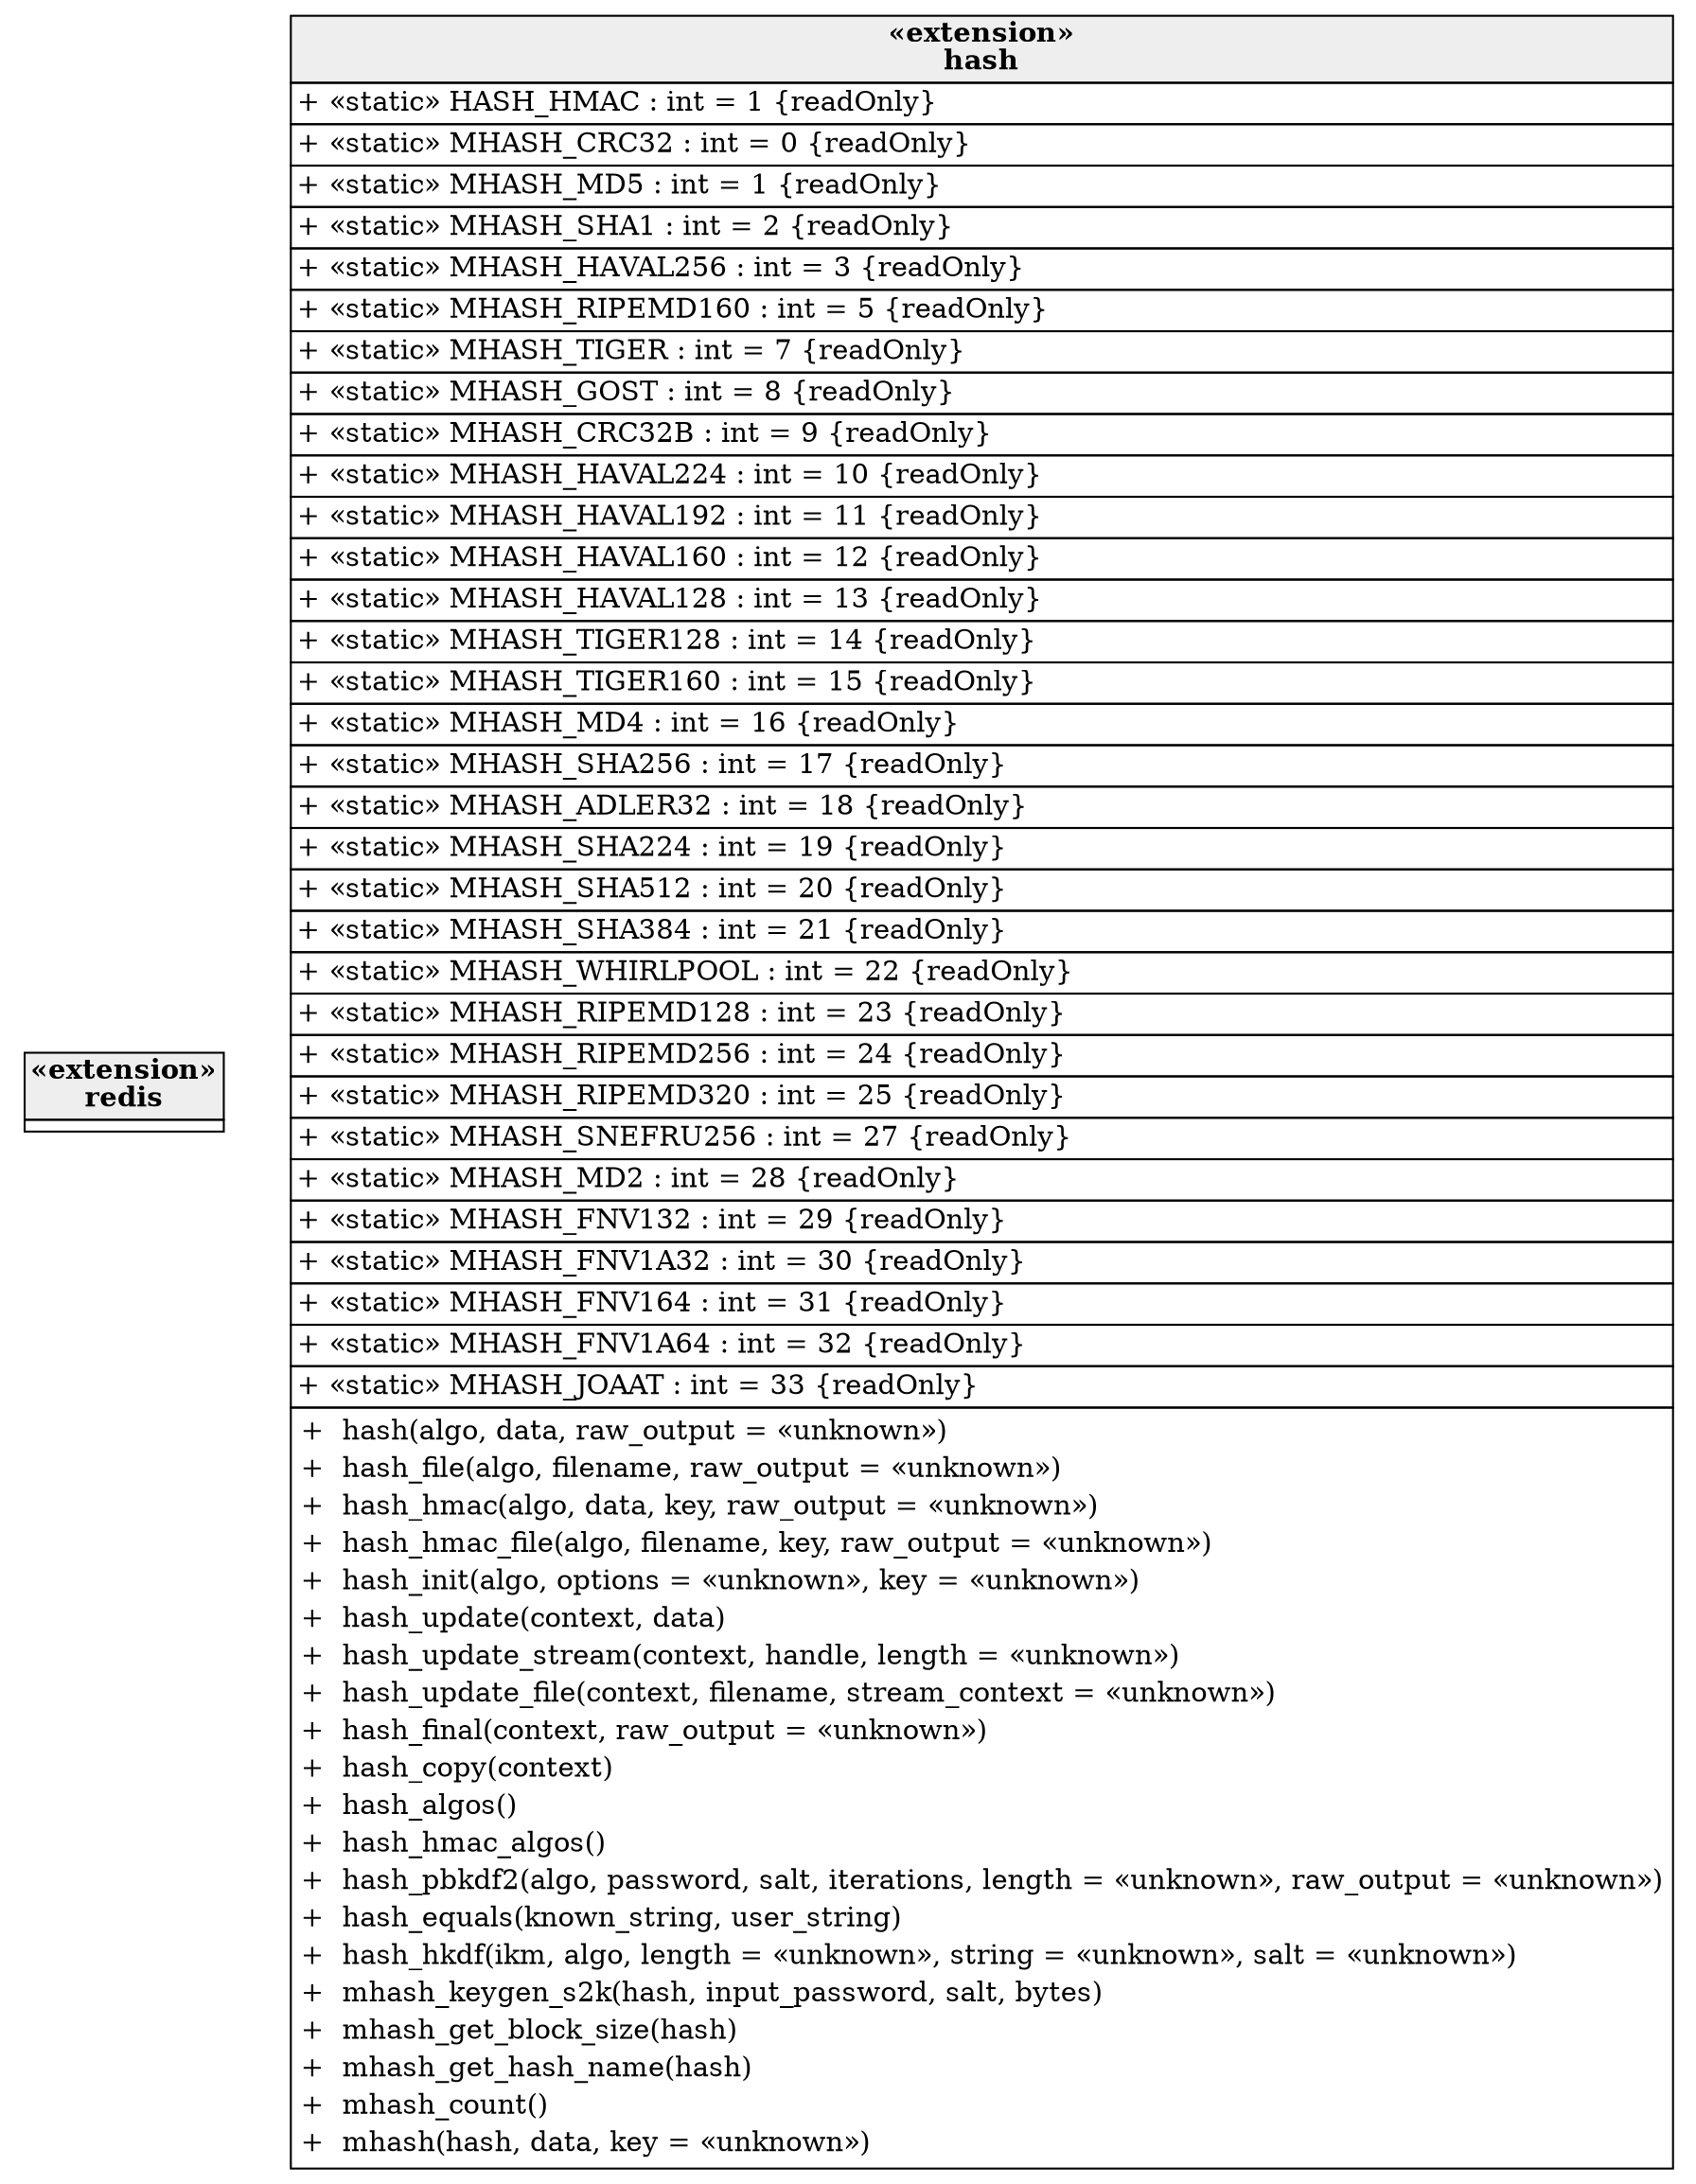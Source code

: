 graph {
  "redis" [shape="none" label=<
<table cellspacing="0" border="0" cellborder="1">
    <tr><td bgcolor="#eeeeee"><b>«extension»<br/>redis</b></td></tr>

    <tr><td></td></tr>
</table>>]
  "hash" [shape="none" label=<
<table cellspacing="0" border="0" cellborder="1">
    <tr><td bgcolor="#eeeeee"><b>«extension»<br/>hash</b></td></tr>
    <tr><td align="left">+ «static» HASH_HMAC : int = 1 {readOnly}</td></tr>
<tr><td align="left">+ «static» MHASH_CRC32 : int = 0 {readOnly}</td></tr>
<tr><td align="left">+ «static» MHASH_MD5 : int = 1 {readOnly}</td></tr>
<tr><td align="left">+ «static» MHASH_SHA1 : int = 2 {readOnly}</td></tr>
<tr><td align="left">+ «static» MHASH_HAVAL256 : int = 3 {readOnly}</td></tr>
<tr><td align="left">+ «static» MHASH_RIPEMD160 : int = 5 {readOnly}</td></tr>
<tr><td align="left">+ «static» MHASH_TIGER : int = 7 {readOnly}</td></tr>
<tr><td align="left">+ «static» MHASH_GOST : int = 8 {readOnly}</td></tr>
<tr><td align="left">+ «static» MHASH_CRC32B : int = 9 {readOnly}</td></tr>
<tr><td align="left">+ «static» MHASH_HAVAL224 : int = 10 {readOnly}</td></tr>
<tr><td align="left">+ «static» MHASH_HAVAL192 : int = 11 {readOnly}</td></tr>
<tr><td align="left">+ «static» MHASH_HAVAL160 : int = 12 {readOnly}</td></tr>
<tr><td align="left">+ «static» MHASH_HAVAL128 : int = 13 {readOnly}</td></tr>
<tr><td align="left">+ «static» MHASH_TIGER128 : int = 14 {readOnly}</td></tr>
<tr><td align="left">+ «static» MHASH_TIGER160 : int = 15 {readOnly}</td></tr>
<tr><td align="left">+ «static» MHASH_MD4 : int = 16 {readOnly}</td></tr>
<tr><td align="left">+ «static» MHASH_SHA256 : int = 17 {readOnly}</td></tr>
<tr><td align="left">+ «static» MHASH_ADLER32 : int = 18 {readOnly}</td></tr>
<tr><td align="left">+ «static» MHASH_SHA224 : int = 19 {readOnly}</td></tr>
<tr><td align="left">+ «static» MHASH_SHA512 : int = 20 {readOnly}</td></tr>
<tr><td align="left">+ «static» MHASH_SHA384 : int = 21 {readOnly}</td></tr>
<tr><td align="left">+ «static» MHASH_WHIRLPOOL : int = 22 {readOnly}</td></tr>
<tr><td align="left">+ «static» MHASH_RIPEMD128 : int = 23 {readOnly}</td></tr>
<tr><td align="left">+ «static» MHASH_RIPEMD256 : int = 24 {readOnly}</td></tr>
<tr><td align="left">+ «static» MHASH_RIPEMD320 : int = 25 {readOnly}</td></tr>
<tr><td align="left">+ «static» MHASH_SNEFRU256 : int = 27 {readOnly}</td></tr>
<tr><td align="left">+ «static» MHASH_MD2 : int = 28 {readOnly}</td></tr>
<tr><td align="left">+ «static» MHASH_FNV132 : int = 29 {readOnly}</td></tr>
<tr><td align="left">+ «static» MHASH_FNV1A32 : int = 30 {readOnly}</td></tr>
<tr><td align="left">+ «static» MHASH_FNV164 : int = 31 {readOnly}</td></tr>
<tr><td align="left">+ «static» MHASH_FNV1A64 : int = 32 {readOnly}</td></tr>
<tr><td align="left">+ «static» MHASH_JOAAT : int = 33 {readOnly}</td></tr>

    <tr><td><table border="0" cellspacing="0" cellpadding="2">
<tr><td align="left">+  hash(algo, data, raw_output = «unknown»)</td></tr>
<tr><td align="left">+  hash_file(algo, filename, raw_output = «unknown»)</td></tr>
<tr><td align="left">+  hash_hmac(algo, data, key, raw_output = «unknown»)</td></tr>
<tr><td align="left">+  hash_hmac_file(algo, filename, key, raw_output = «unknown»)</td></tr>
<tr><td align="left">+  hash_init(algo, options = «unknown», key = «unknown»)</td></tr>
<tr><td align="left">+  hash_update(context, data)</td></tr>
<tr><td align="left">+  hash_update_stream(context, handle, length = «unknown»)</td></tr>
<tr><td align="left">+  hash_update_file(context, filename, stream_context = «unknown»)</td></tr>
<tr><td align="left">+  hash_final(context, raw_output = «unknown»)</td></tr>
<tr><td align="left">+  hash_copy(context)</td></tr>
<tr><td align="left">+  hash_algos()</td></tr>
<tr><td align="left">+  hash_hmac_algos()</td></tr>
<tr><td align="left">+  hash_pbkdf2(algo, password, salt, iterations, length = «unknown», raw_output = «unknown»)</td></tr>
<tr><td align="left">+  hash_equals(known_string, user_string)</td></tr>
<tr><td align="left">+  hash_hkdf(ikm, algo, length = «unknown», string = «unknown», salt = «unknown»)</td></tr>
<tr><td align="left">+  mhash_keygen_s2k(hash, input_password, salt, bytes)</td></tr>
<tr><td align="left">+  mhash_get_block_size(hash)</td></tr>
<tr><td align="left">+  mhash_get_hash_name(hash)</td></tr>
<tr><td align="left">+  mhash_count()</td></tr>
<tr><td align="left">+  mhash(hash, data, key = «unknown»)</td></tr>
</table></td></tr>
</table>>]
}
